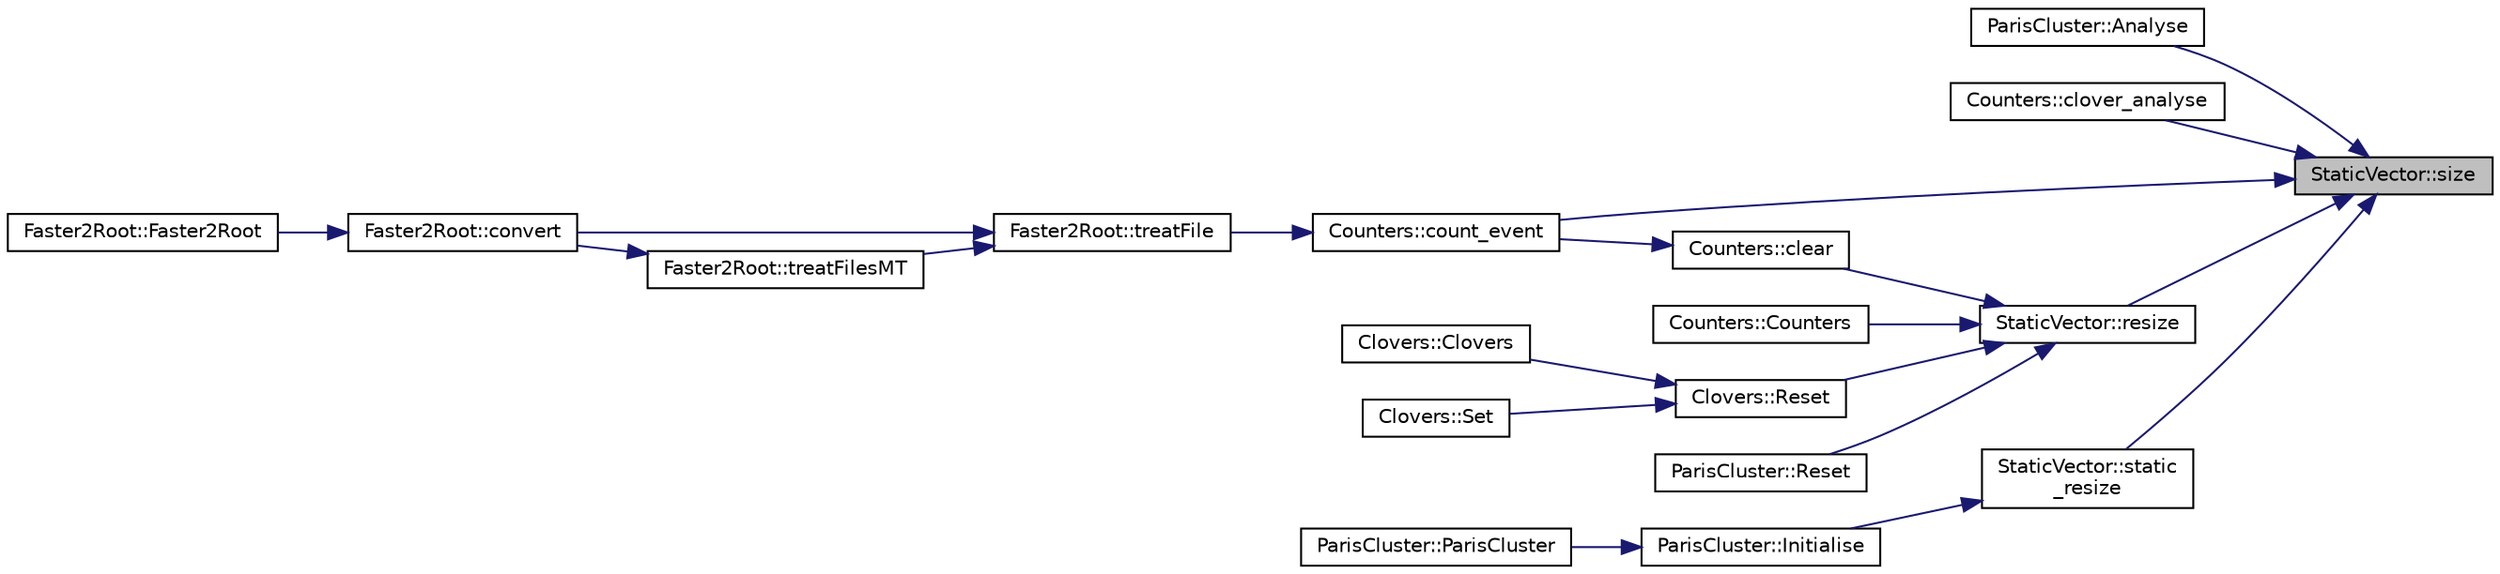digraph "StaticVector::size"
{
 // LATEX_PDF_SIZE
  edge [fontname="Helvetica",fontsize="10",labelfontname="Helvetica",labelfontsize="10"];
  node [fontname="Helvetica",fontsize="10",shape=record];
  rankdir="RL";
  Node1 [label="StaticVector::size",height=0.2,width=0.4,color="black", fillcolor="grey75", style="filled", fontcolor="black",tooltip=" "];
  Node1 -> Node2 [dir="back",color="midnightblue",fontsize="10",style="solid",fontname="Helvetica"];
  Node2 [label="ParisCluster::Analyse",height=0.2,width=0.4,color="black", fillcolor="white", style="filled",URL="$class_paris_cluster.html#aee9b4649f1dc5893aad6c4ec2f3878c1",tooltip=" "];
  Node1 -> Node3 [dir="back",color="midnightblue",fontsize="10",style="solid",fontname="Helvetica"];
  Node3 [label="Counters::clover_analyse",height=0.2,width=0.4,color="black", fillcolor="white", style="filled",URL="$class_counters.html#a1f2723ecaf63399d985ce2efd87aab6f",tooltip=" "];
  Node1 -> Node4 [dir="back",color="midnightblue",fontsize="10",style="solid",fontname="Helvetica"];
  Node4 [label="Counters::count_event",height=0.2,width=0.4,color="black", fillcolor="white", style="filled",URL="$class_counters.html#a438d855f700f802261df045b1f52723e",tooltip=" "];
  Node4 -> Node5 [dir="back",color="midnightblue",fontsize="10",style="solid",fontname="Helvetica"];
  Node5 [label="Faster2Root::treatFile",height=0.2,width=0.4,color="black", fillcolor="white", style="filled",URL="$class_faster2_root.html#a2409f727d81b148d694f2da17a1989f4",tooltip=" "];
  Node5 -> Node6 [dir="back",color="midnightblue",fontsize="10",style="solid",fontname="Helvetica"];
  Node6 [label="Faster2Root::convert",height=0.2,width=0.4,color="black", fillcolor="white", style="filled",URL="$class_faster2_root.html#a0a1797460cf62fe88d87327602b91eda",tooltip=" "];
  Node6 -> Node7 [dir="back",color="midnightblue",fontsize="10",style="solid",fontname="Helvetica"];
  Node7 [label="Faster2Root::Faster2Root",height=0.2,width=0.4,color="black", fillcolor="white", style="filled",URL="$class_faster2_root.html#a931cf8ef7c2acab073b363893c65bffd",tooltip=" "];
  Node5 -> Node8 [dir="back",color="midnightblue",fontsize="10",style="solid",fontname="Helvetica"];
  Node8 [label="Faster2Root::treatFilesMT",height=0.2,width=0.4,color="black", fillcolor="white", style="filled",URL="$class_faster2_root.html#a17399e2c3d35d2bc98f895548f256826",tooltip=" "];
  Node8 -> Node6 [dir="back",color="midnightblue",fontsize="10",style="solid",fontname="Helvetica"];
  Node1 -> Node9 [dir="back",color="midnightblue",fontsize="10",style="solid",fontname="Helvetica"];
  Node9 [label="StaticVector::resize",height=0.2,width=0.4,color="black", fillcolor="white", style="filled",URL="$class_static_vector.html#a98db043672c19cb73870db3cd7a2685e",tooltip=" "];
  Node9 -> Node10 [dir="back",color="midnightblue",fontsize="10",style="solid",fontname="Helvetica"];
  Node10 [label="Counters::clear",height=0.2,width=0.4,color="black", fillcolor="white", style="filled",URL="$class_counters.html#ada46b45bb45210aad28a4ebbd23f98f8",tooltip=" "];
  Node10 -> Node4 [dir="back",color="midnightblue",fontsize="10",style="solid",fontname="Helvetica"];
  Node9 -> Node11 [dir="back",color="midnightblue",fontsize="10",style="solid",fontname="Helvetica"];
  Node11 [label="Counters::Counters",height=0.2,width=0.4,color="black", fillcolor="white", style="filled",URL="$class_counters.html#a6d83023bf5dece2147c82ad2b1906abd",tooltip=" "];
  Node9 -> Node12 [dir="back",color="midnightblue",fontsize="10",style="solid",fontname="Helvetica"];
  Node12 [label="Clovers::Reset",height=0.2,width=0.4,color="black", fillcolor="white", style="filled",URL="$class_clovers.html#a60b7747d54a60759b4eae02deac50f95",tooltip=" "];
  Node12 -> Node13 [dir="back",color="midnightblue",fontsize="10",style="solid",fontname="Helvetica"];
  Node13 [label="Clovers::Clovers",height=0.2,width=0.4,color="black", fillcolor="white", style="filled",URL="$class_clovers.html#addcd7785b41aec6be8988166a5b04fa0",tooltip=" "];
  Node12 -> Node14 [dir="back",color="midnightblue",fontsize="10",style="solid",fontname="Helvetica"];
  Node14 [label="Clovers::Set",height=0.2,width=0.4,color="black", fillcolor="white", style="filled",URL="$class_clovers.html#a977acc3d37abce501ac0e064d2dbf3f9",tooltip=" "];
  Node9 -> Node15 [dir="back",color="midnightblue",fontsize="10",style="solid",fontname="Helvetica"];
  Node15 [label="ParisCluster::Reset",height=0.2,width=0.4,color="black", fillcolor="white", style="filled",URL="$class_paris_cluster.html#a89bc98595a9dc18b60a59402231da372",tooltip=" "];
  Node1 -> Node16 [dir="back",color="midnightblue",fontsize="10",style="solid",fontname="Helvetica"];
  Node16 [label="StaticVector::static\l_resize",height=0.2,width=0.4,color="black", fillcolor="white", style="filled",URL="$class_static_vector.html#ac95270bfba3cd2cd70cc32a91d545381",tooltip=" "];
  Node16 -> Node17 [dir="back",color="midnightblue",fontsize="10",style="solid",fontname="Helvetica"];
  Node17 [label="ParisCluster::Initialise",height=0.2,width=0.4,color="black", fillcolor="white", style="filled",URL="$class_paris_cluster.html#ac4c51b25cb87e251ca3a71108f4be3fc",tooltip=" "];
  Node17 -> Node18 [dir="back",color="midnightblue",fontsize="10",style="solid",fontname="Helvetica"];
  Node18 [label="ParisCluster::ParisCluster",height=0.2,width=0.4,color="black", fillcolor="white", style="filled",URL="$class_paris_cluster.html#adc8a4e0b8a4b32700bde25de2766bb23",tooltip=" "];
}
